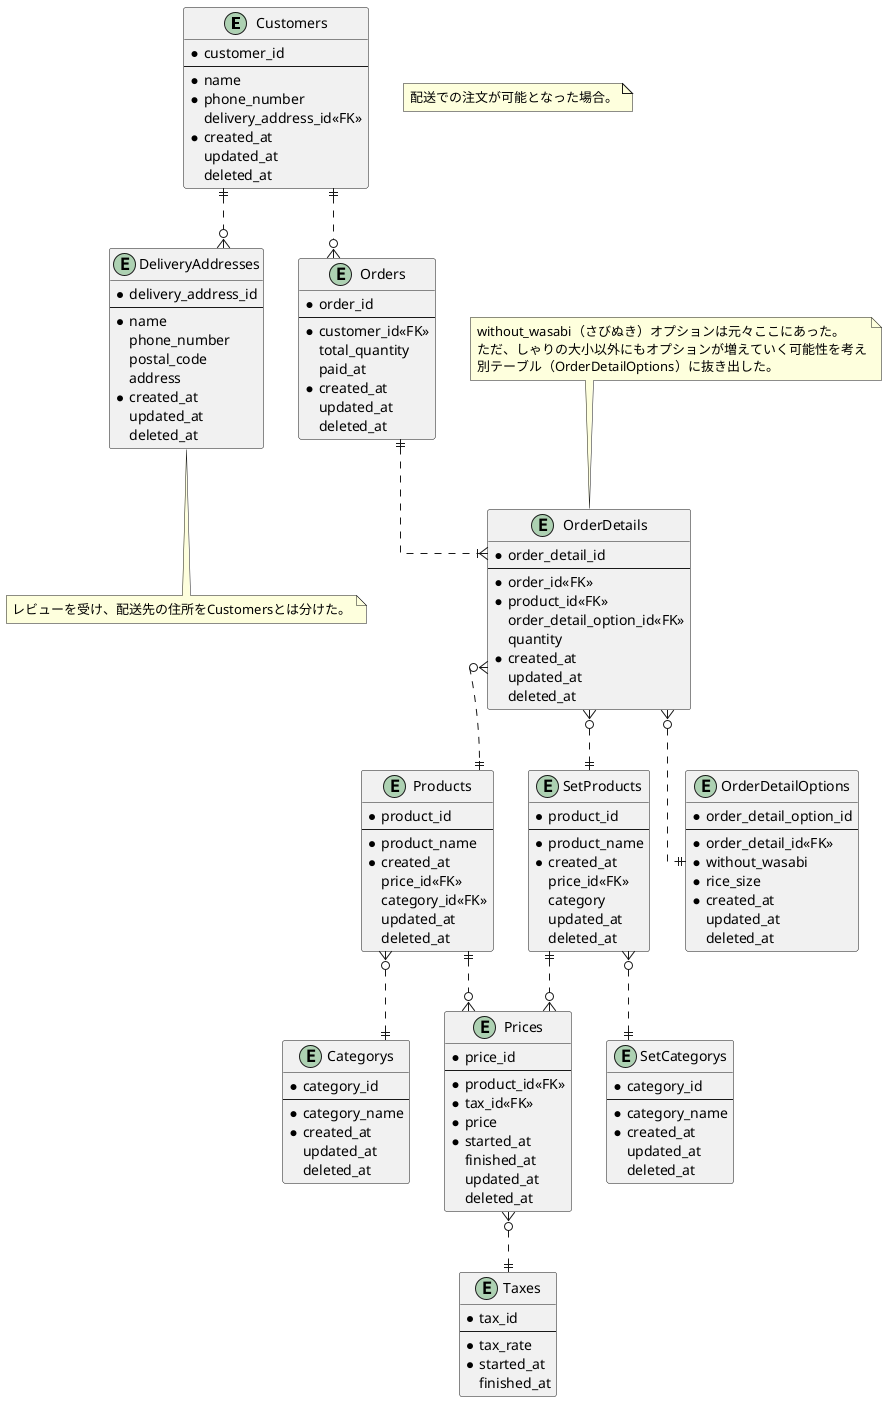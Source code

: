 @startuml sushi_ordering_schema_03

skinparam {
  ' カーディナリティ斜め対策
   linetype ortho
}

' 顧客マスタ
entity "Customers" as Customers {
  * customer_id
  --
  * name
  * phone_number
    delivery_address_id<<FK>>
  * created_at
    updated_at
    deleted_at
}

' 顧客マスタ
entity "DeliveryAddresses" as DeliveryAddresses {
  * delivery_address_id
  --
  * name
    phone_number
    postal_code
    address
  * created_at
    updated_at
    deleted_at
}

note bottom of DeliveryAddresses
  レビューを受け、配送先の住所をCustomersとは分けた。
end note

' 単品商品マスタ
entity "Products" as Products {
  * product_id
  --
  * product_name
  * created_at
    price_id<<FK>>
    category_id<<FK>>
    updated_at
    deleted_at
}

' 商品カテゴリマスタ
entity "Categorys" as Categorys {
  * category_id
  --
  * category_name
  * created_at
    updated_at
    deleted_at
}

' セット商品マスタ
entity "SetProducts" as SetProducts {
  * product_id
  --
  * product_name
  * created_at
    price_id<<FK>>
    category
    updated_at
    deleted_at
}

' セット商品カテゴリマスタ
entity "SetCategorys" as SetCategorys {
  * category_id
  --
  * category_name
  * created_at
    updated_at
    deleted_at
}

' 商品金額テーブル
entity "Prices" as Prices {
  * price_id
  --
  * product_id<<FK>>
  * tax_id<<FK>>
  * price
  * started_at
    finished_at
    updated_at
    deleted_at
}

' 消費税マスタ
entity "Taxes" as Taxes {
  * tax_id
  --
  * tax_rate
  * started_at
    finished_at
}

' 注文テーブル
entity "Orders" as Orders {
  * order_id
  --
  * customer_id<<FK>>
    total_quantity
    paid_at
  * created_at
    updated_at
    deleted_at
}

entity "OrderDetails" as OrderDetails {
  * order_detail_id
  --
  * order_id<<FK>>
  * product_id<<FK>>
    order_detail_option_id<<FK>>
    quantity
  * created_at
    updated_at
    deleted_at
}

note top of OrderDetails
  without_wasabi（さびぬき）オプションは元々ここにあった。
  ただ、しゃりの大小以外にもオプションが増えていく可能性を考え
  別テーブル（OrderDetailOptions）に抜き出した。
end note

entity "OrderDetailOptions" as OrderDetailOptions {
  * order_detail_option_id
  --
  * order_detail_id<<FK>>
  * without_wasabi
  * rice_size
  * created_at
    updated_at
    deleted_at
}

Customers ||..o{ DeliveryAddresses
Customers ||..o{ Orders
Orders ||..|{ OrderDetails
OrderDetails }o..|| OrderDetailOptions
OrderDetails }o..|| Products
OrderDetails }o..|| SetProducts
Products ||..o{ Prices
SetProducts ||..o{ Prices
Products }o..|| Categorys
SetProducts }o..|| SetCategorys
Prices }o..|| Taxes

note as note1
  配送での注文が可能となった場合。
end note

@enduml